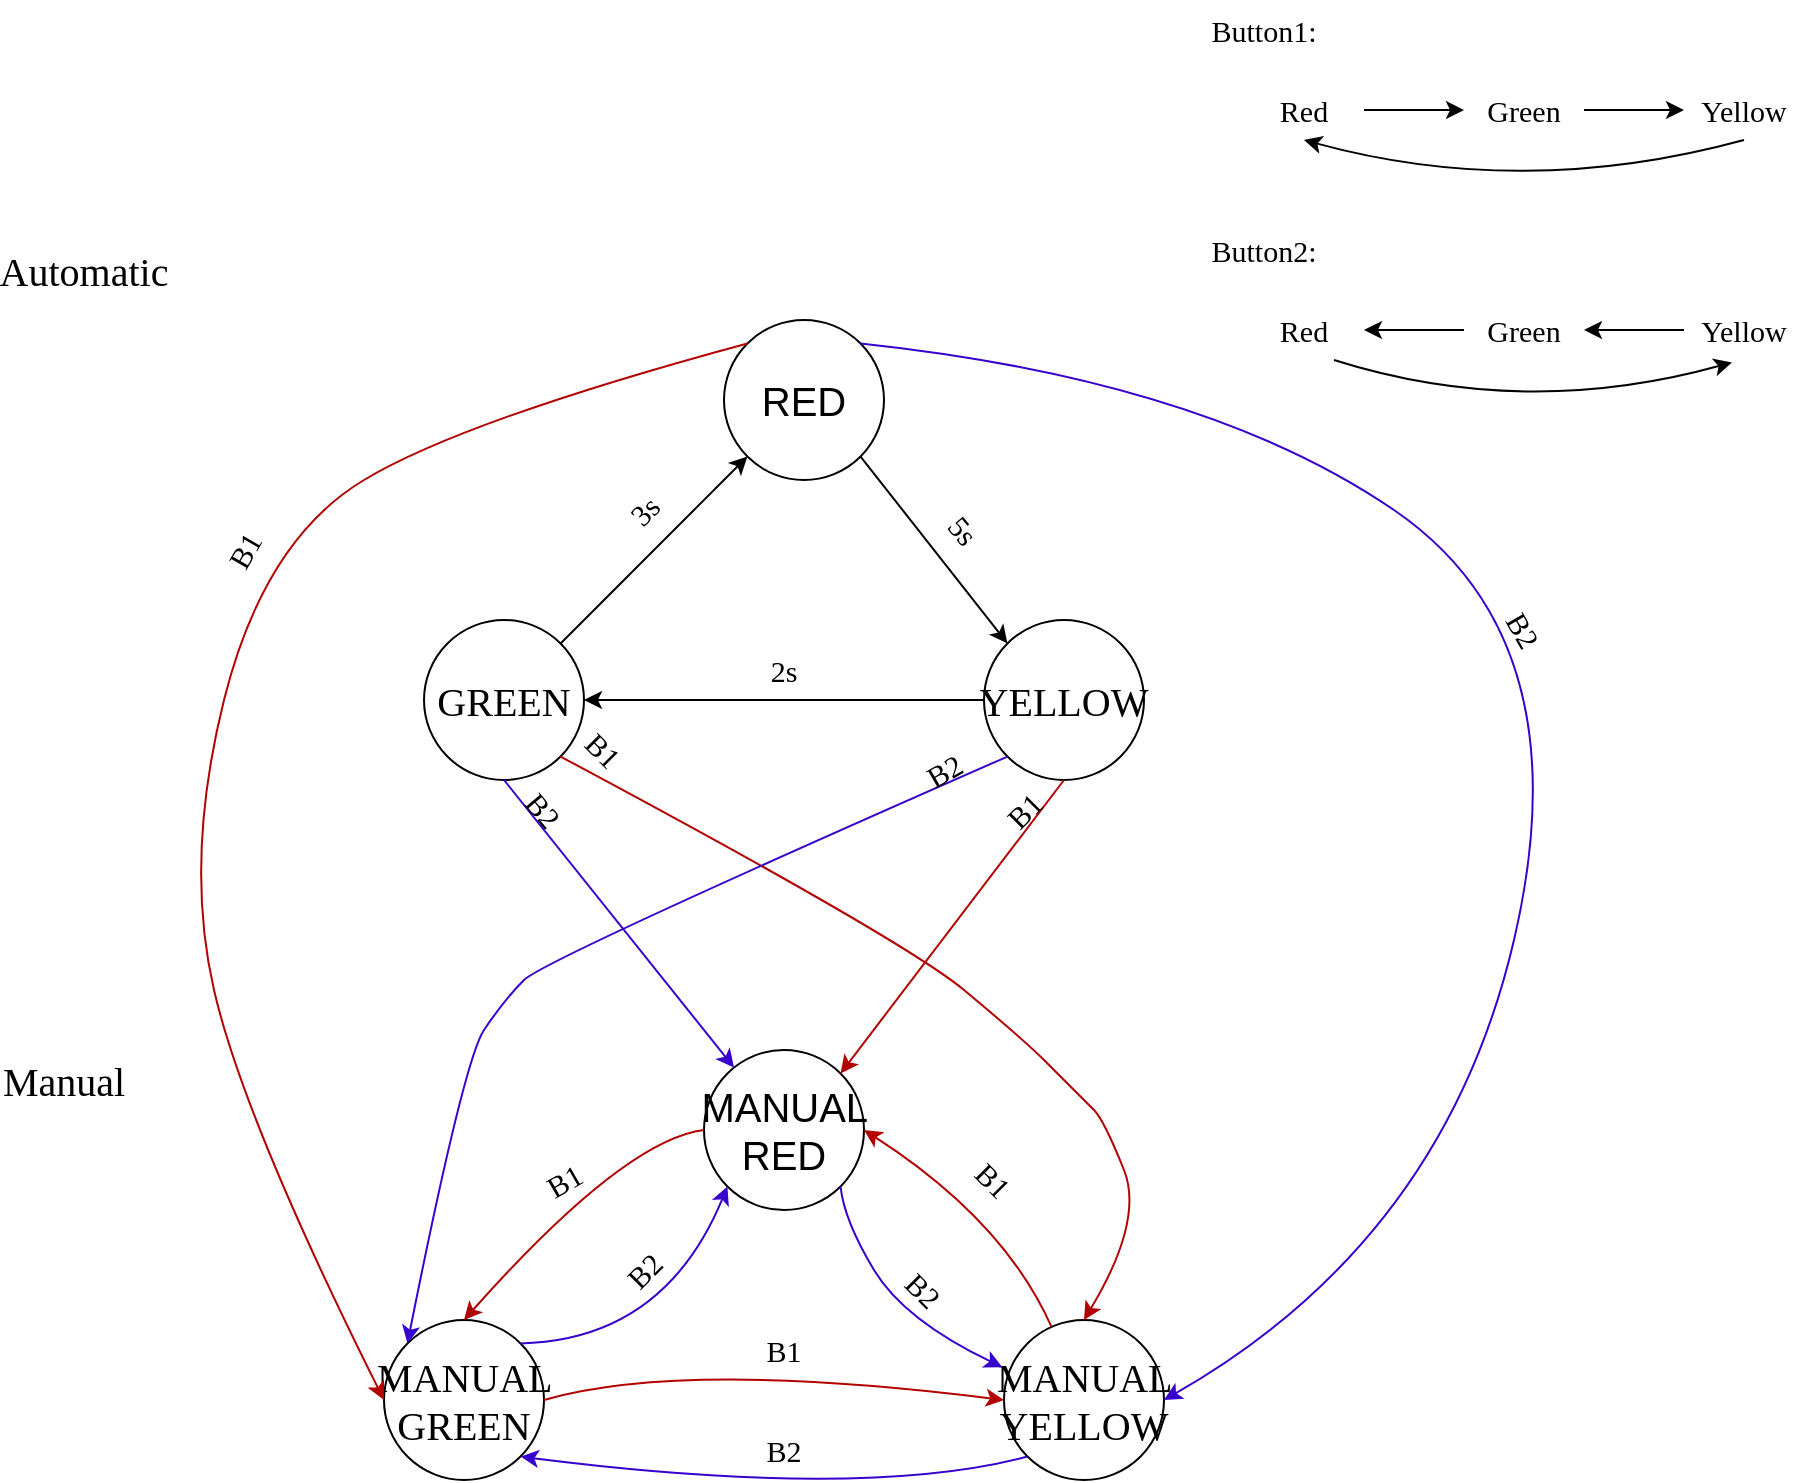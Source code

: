 <mxfile version="20.3.0" type="device"><diagram id="dYOhULRa3hlS2biGUmhT" name="Page-1"><mxGraphModel dx="1888" dy="1789" grid="1" gridSize="10" guides="1" tooltips="1" connect="1" arrows="1" fold="1" page="1" pageScale="1" pageWidth="850" pageHeight="1100" math="0" shadow="0"><root><mxCell id="0"/><mxCell id="1" parent="0"/><mxCell id="rt4xNj7hblsDY9SN8Bis-2" value="RED" style="ellipse;whiteSpace=wrap;html=1;aspect=fixed;fillColor=none;fontSize=20;" vertex="1" parent="1"><mxGeometry x="260" y="50" width="80" height="80" as="geometry"/></mxCell><mxCell id="rt4xNj7hblsDY9SN8Bis-3" value="GREEN&lt;br&gt;" style="ellipse;whiteSpace=wrap;html=1;aspect=fixed;fontFamily=Times New Roman;fontSize=20;fillColor=default;" vertex="1" parent="1"><mxGeometry x="110" y="200" width="80" height="80" as="geometry"/></mxCell><mxCell id="rt4xNj7hblsDY9SN8Bis-4" value="YELLOW" style="ellipse;whiteSpace=wrap;html=1;aspect=fixed;fontFamily=Times New Roman;fontSize=20;fillColor=default;" vertex="1" parent="1"><mxGeometry x="390" y="200" width="80" height="80" as="geometry"/></mxCell><mxCell id="rt4xNj7hblsDY9SN8Bis-5" value="MANUAL RED" style="ellipse;whiteSpace=wrap;html=1;aspect=fixed;fillColor=none;fontSize=20;" vertex="1" parent="1"><mxGeometry x="250" y="415" width="80" height="80" as="geometry"/></mxCell><mxCell id="rt4xNj7hblsDY9SN8Bis-6" value="MANUAL GREEN" style="ellipse;whiteSpace=wrap;html=1;aspect=fixed;fontFamily=Times New Roman;fontSize=20;fillColor=default;" vertex="1" parent="1"><mxGeometry x="90" y="550" width="80" height="80" as="geometry"/></mxCell><mxCell id="rt4xNj7hblsDY9SN8Bis-7" value="MANUAL YELLOW" style="ellipse;whiteSpace=wrap;html=1;aspect=fixed;fontFamily=Times New Roman;fontSize=20;fillColor=default;" vertex="1" parent="1"><mxGeometry x="400" y="550" width="80" height="80" as="geometry"/></mxCell><mxCell id="rt4xNj7hblsDY9SN8Bis-8" value="Automatic" style="text;html=1;strokeColor=none;fillColor=none;align=center;verticalAlign=middle;whiteSpace=wrap;rounded=0;fontFamily=Times New Roman;fontSize=20;" vertex="1" parent="1"><mxGeometry x="-90" y="10" width="60" height="30" as="geometry"/></mxCell><mxCell id="rt4xNj7hblsDY9SN8Bis-10" value="Manual" style="text;html=1;strokeColor=none;fillColor=none;align=center;verticalAlign=middle;whiteSpace=wrap;rounded=0;fontFamily=Times New Roman;fontSize=20;" vertex="1" parent="1"><mxGeometry x="-100" y="415" width="60" height="30" as="geometry"/></mxCell><mxCell id="rt4xNj7hblsDY9SN8Bis-13" value="" style="endArrow=classic;html=1;rounded=0;fontFamily=Times New Roman;fontSize=20;entryX=0;entryY=0;entryDx=0;entryDy=0;exitX=1;exitY=1;exitDx=0;exitDy=0;" edge="1" parent="1" source="rt4xNj7hblsDY9SN8Bis-2" target="rt4xNj7hblsDY9SN8Bis-4"><mxGeometry width="50" height="50" relative="1" as="geometry"><mxPoint x="330" y="180" as="sourcePoint"/><mxPoint x="380" y="130" as="targetPoint"/></mxGeometry></mxCell><mxCell id="rt4xNj7hblsDY9SN8Bis-14" value="" style="endArrow=classic;html=1;rounded=0;fontFamily=Times New Roman;fontSize=20;entryX=1;entryY=0.5;entryDx=0;entryDy=0;exitX=0;exitY=0.5;exitDx=0;exitDy=0;" edge="1" parent="1" source="rt4xNj7hblsDY9SN8Bis-4" target="rt4xNj7hblsDY9SN8Bis-3"><mxGeometry width="50" height="50" relative="1" as="geometry"><mxPoint x="275" y="265" as="sourcePoint"/><mxPoint x="325" y="215" as="targetPoint"/></mxGeometry></mxCell><mxCell id="rt4xNj7hblsDY9SN8Bis-15" value="" style="endArrow=classic;html=1;rounded=0;fontFamily=Times New Roman;fontSize=20;entryX=0;entryY=1;entryDx=0;entryDy=0;exitX=1;exitY=0;exitDx=0;exitDy=0;" edge="1" parent="1" source="rt4xNj7hblsDY9SN8Bis-3" target="rt4xNj7hblsDY9SN8Bis-2"><mxGeometry width="50" height="50" relative="1" as="geometry"><mxPoint x="180" y="180" as="sourcePoint"/><mxPoint x="230" y="130" as="targetPoint"/></mxGeometry></mxCell><mxCell id="rt4xNj7hblsDY9SN8Bis-16" value="5s" style="text;html=1;strokeColor=none;fillColor=none;align=center;verticalAlign=middle;whiteSpace=wrap;rounded=0;fontFamily=Times New Roman;fontSize=15;rotation=50;" vertex="1" parent="1"><mxGeometry x="350" y="140" width="60" height="30" as="geometry"/></mxCell><mxCell id="rt4xNj7hblsDY9SN8Bis-17" value="2s" style="text;html=1;strokeColor=none;fillColor=none;align=center;verticalAlign=middle;whiteSpace=wrap;rounded=0;fontFamily=Times New Roman;fontSize=15;" vertex="1" parent="1"><mxGeometry x="260" y="210" width="60" height="30" as="geometry"/></mxCell><mxCell id="rt4xNj7hblsDY9SN8Bis-18" value="3s" style="text;html=1;strokeColor=none;fillColor=none;align=center;verticalAlign=middle;whiteSpace=wrap;rounded=0;fontFamily=Times New Roman;fontSize=15;rotation=-45;" vertex="1" parent="1"><mxGeometry x="190" y="130" width="60" height="30" as="geometry"/></mxCell><mxCell id="rt4xNj7hblsDY9SN8Bis-19" value="" style="curved=1;endArrow=classic;html=1;rounded=0;fontFamily=Times New Roman;fontSize=20;entryX=-0.01;entryY=0.295;entryDx=0;entryDy=0;exitX=1;exitY=1;exitDx=0;exitDy=0;entryPerimeter=0;fillColor=#6a00ff;strokeColor=#3700CC;" edge="1" parent="1" source="rt4xNj7hblsDY9SN8Bis-5" target="rt4xNj7hblsDY9SN8Bis-7"><mxGeometry width="50" height="50" relative="1" as="geometry"><mxPoint x="340" y="530" as="sourcePoint"/><mxPoint x="390" y="480" as="targetPoint"/><Array as="points"><mxPoint x="320" y="500"/><mxPoint x="350" y="550"/></Array></mxGeometry></mxCell><mxCell id="rt4xNj7hblsDY9SN8Bis-20" value="" style="curved=1;endArrow=classic;html=1;rounded=0;fontFamily=Times New Roman;fontSize=20;entryX=1;entryY=0.5;entryDx=0;entryDy=0;fillColor=#e51400;strokeColor=#B20000;" edge="1" parent="1" source="rt4xNj7hblsDY9SN8Bis-7" target="rt4xNj7hblsDY9SN8Bis-5"><mxGeometry width="50" height="50" relative="1" as="geometry"><mxPoint x="385.004" y="430.004" as="sourcePoint"/><mxPoint x="465.92" y="520.32" as="targetPoint"/><Array as="points"><mxPoint x="400" y="500"/></Array></mxGeometry></mxCell><mxCell id="rt4xNj7hblsDY9SN8Bis-21" value="" style="curved=1;endArrow=classic;html=1;rounded=0;fontFamily=Times New Roman;fontSize=20;entryX=0;entryY=0.5;entryDx=0;entryDy=0;exitX=1;exitY=0.5;exitDx=0;exitDy=0;fillColor=#e51400;strokeColor=#B20000;" edge="1" parent="1" source="rt4xNj7hblsDY9SN8Bis-6" target="rt4xNj7hblsDY9SN8Bis-7"><mxGeometry width="50" height="50" relative="1" as="geometry"><mxPoint x="200" y="615" as="sourcePoint"/><mxPoint x="250" y="565" as="targetPoint"/><Array as="points"><mxPoint x="240" y="570"/></Array></mxGeometry></mxCell><mxCell id="rt4xNj7hblsDY9SN8Bis-22" value="" style="curved=1;endArrow=classic;html=1;rounded=0;fontFamily=Times New Roman;fontSize=20;entryX=1;entryY=1;entryDx=0;entryDy=0;exitX=0;exitY=1;exitDx=0;exitDy=0;fillColor=#6a00ff;strokeColor=#3700CC;" edge="1" parent="1" source="rt4xNj7hblsDY9SN8Bis-7" target="rt4xNj7hblsDY9SN8Bis-6"><mxGeometry width="50" height="50" relative="1" as="geometry"><mxPoint x="275" y="670" as="sourcePoint"/><mxPoint x="325" y="620" as="targetPoint"/><Array as="points"><mxPoint x="330" y="640"/></Array></mxGeometry></mxCell><mxCell id="rt4xNj7hblsDY9SN8Bis-24" value="" style="curved=1;endArrow=classic;html=1;rounded=0;fontFamily=Times New Roman;fontSize=20;entryX=0;entryY=1;entryDx=0;entryDy=0;exitX=1;exitY=0;exitDx=0;exitDy=0;fillColor=#6a00ff;strokeColor=#3700CC;" edge="1" parent="1" source="rt4xNj7hblsDY9SN8Bis-6" target="rt4xNj7hblsDY9SN8Bis-5"><mxGeometry width="50" height="50" relative="1" as="geometry"><mxPoint x="180" y="560" as="sourcePoint"/><mxPoint x="230" y="510" as="targetPoint"/><Array as="points"><mxPoint x="230" y="560"/></Array></mxGeometry></mxCell><mxCell id="rt4xNj7hblsDY9SN8Bis-25" value="" style="curved=1;endArrow=classic;html=1;rounded=0;fontFamily=Times New Roman;fontSize=20;entryX=0.5;entryY=0;entryDx=0;entryDy=0;exitX=0;exitY=0.5;exitDx=0;exitDy=0;fillColor=#e51400;strokeColor=#B20000;" edge="1" parent="1" source="rt4xNj7hblsDY9SN8Bis-5" target="rt4xNj7hblsDY9SN8Bis-6"><mxGeometry width="50" height="50" relative="1" as="geometry"><mxPoint x="150" y="490" as="sourcePoint"/><mxPoint x="200" y="440" as="targetPoint"/><Array as="points"><mxPoint x="210" y="460"/></Array></mxGeometry></mxCell><mxCell id="rt4xNj7hblsDY9SN8Bis-27" value="B1" style="text;html=1;strokeColor=none;fillColor=none;align=center;verticalAlign=middle;whiteSpace=wrap;rounded=0;fontFamily=Times New Roman;fontSize=15;rotation=-30;" vertex="1" parent="1"><mxGeometry x="150" y="465" width="60" height="30" as="geometry"/></mxCell><mxCell id="rt4xNj7hblsDY9SN8Bis-28" value="B1" style="text;html=1;strokeColor=none;fillColor=none;align=center;verticalAlign=middle;whiteSpace=wrap;rounded=0;fontFamily=Times New Roman;fontSize=15;rotation=0;" vertex="1" parent="1"><mxGeometry x="260" y="550" width="60" height="30" as="geometry"/></mxCell><mxCell id="rt4xNj7hblsDY9SN8Bis-29" value="B1" style="text;html=1;strokeColor=none;fillColor=none;align=center;verticalAlign=middle;whiteSpace=wrap;rounded=0;fontFamily=Times New Roman;fontSize=15;rotation=45;" vertex="1" parent="1"><mxGeometry x="365" y="465" width="60" height="30" as="geometry"/></mxCell><mxCell id="rt4xNj7hblsDY9SN8Bis-31" value="B2" style="text;html=1;strokeColor=none;fillColor=none;align=center;verticalAlign=middle;whiteSpace=wrap;rounded=0;fontFamily=Times New Roman;fontSize=15;rotation=-45;" vertex="1" parent="1"><mxGeometry x="190" y="510" width="60" height="30" as="geometry"/></mxCell><mxCell id="rt4xNj7hblsDY9SN8Bis-32" value="B2" style="text;html=1;strokeColor=none;fillColor=none;align=center;verticalAlign=middle;whiteSpace=wrap;rounded=0;fontFamily=Times New Roman;fontSize=15;rotation=0;" vertex="1" parent="1"><mxGeometry x="260" y="600" width="60" height="30" as="geometry"/></mxCell><mxCell id="rt4xNj7hblsDY9SN8Bis-33" value="B2" style="text;html=1;strokeColor=none;fillColor=none;align=center;verticalAlign=middle;whiteSpace=wrap;rounded=0;fontFamily=Times New Roman;fontSize=15;rotation=45;" vertex="1" parent="1"><mxGeometry x="330" y="520" width="60" height="30" as="geometry"/></mxCell><mxCell id="rt4xNj7hblsDY9SN8Bis-36" value="" style="curved=1;endArrow=classic;html=1;rounded=0;fontFamily=Times New Roman;fontSize=15;entryX=0;entryY=0.5;entryDx=0;entryDy=0;exitX=0;exitY=0;exitDx=0;exitDy=0;fillColor=#e51400;strokeColor=#B20000;" edge="1" parent="1" source="rt4xNj7hblsDY9SN8Bis-2" target="rt4xNj7hblsDY9SN8Bis-6"><mxGeometry width="50" height="50" relative="1" as="geometry"><mxPoint x="80" y="70" as="sourcePoint"/><mxPoint x="70" y="300" as="targetPoint"/><Array as="points"><mxPoint x="130" y="100"/><mxPoint x="30" y="160"/><mxPoint x="-10" y="320"/><mxPoint x="20" y="450"/></Array></mxGeometry></mxCell><mxCell id="rt4xNj7hblsDY9SN8Bis-37" value="B1" style="text;html=1;strokeColor=none;fillColor=none;align=center;verticalAlign=middle;whiteSpace=wrap;rounded=0;fontFamily=Times New Roman;fontSize=15;rotation=-60;" vertex="1" parent="1"><mxGeometry x="-10" y="150" width="60" height="30" as="geometry"/></mxCell><mxCell id="rt4xNj7hblsDY9SN8Bis-39" value="Button1:" style="text;html=1;strokeColor=none;fillColor=none;align=center;verticalAlign=middle;whiteSpace=wrap;rounded=0;fontFamily=Times New Roman;fontSize=15;" vertex="1" parent="1"><mxGeometry x="500" y="-110" width="60" height="30" as="geometry"/></mxCell><mxCell id="rt4xNj7hblsDY9SN8Bis-40" value="Red" style="text;html=1;strokeColor=none;fillColor=none;align=center;verticalAlign=middle;whiteSpace=wrap;rounded=0;fontFamily=Times New Roman;fontSize=15;" vertex="1" parent="1"><mxGeometry x="520" y="-70" width="60" height="30" as="geometry"/></mxCell><mxCell id="rt4xNj7hblsDY9SN8Bis-41" value="Green" style="text;html=1;strokeColor=none;fillColor=none;align=center;verticalAlign=middle;whiteSpace=wrap;rounded=0;fontFamily=Times New Roman;fontSize=15;" vertex="1" parent="1"><mxGeometry x="630" y="-70" width="60" height="30" as="geometry"/></mxCell><mxCell id="rt4xNj7hblsDY9SN8Bis-42" value="Yellow" style="text;html=1;strokeColor=none;fillColor=none;align=center;verticalAlign=middle;whiteSpace=wrap;rounded=0;fontFamily=Times New Roman;fontSize=15;" vertex="1" parent="1"><mxGeometry x="740" y="-70" width="60" height="30" as="geometry"/></mxCell><mxCell id="rt4xNj7hblsDY9SN8Bis-43" value="" style="endArrow=classic;html=1;rounded=0;fontFamily=Times New Roman;fontSize=15;entryX=0;entryY=0.5;entryDx=0;entryDy=0;exitX=1;exitY=0.5;exitDx=0;exitDy=0;" edge="1" parent="1" source="rt4xNj7hblsDY9SN8Bis-40" target="rt4xNj7hblsDY9SN8Bis-41"><mxGeometry width="50" height="50" relative="1" as="geometry"><mxPoint x="560" y="-30" as="sourcePoint"/><mxPoint x="610" y="-80" as="targetPoint"/></mxGeometry></mxCell><mxCell id="rt4xNj7hblsDY9SN8Bis-44" value="" style="endArrow=classic;html=1;rounded=0;fontFamily=Times New Roman;fontSize=15;entryX=0;entryY=0.5;entryDx=0;entryDy=0;exitX=1;exitY=0.5;exitDx=0;exitDy=0;" edge="1" parent="1" source="rt4xNj7hblsDY9SN8Bis-41" target="rt4xNj7hblsDY9SN8Bis-42"><mxGeometry width="50" height="50" relative="1" as="geometry"><mxPoint x="690" y="-40" as="sourcePoint"/><mxPoint x="740" y="-90" as="targetPoint"/></mxGeometry></mxCell><mxCell id="rt4xNj7hblsDY9SN8Bis-45" value="" style="curved=1;endArrow=classic;html=1;rounded=0;fontFamily=Times New Roman;fontSize=15;entryX=0.5;entryY=1;entryDx=0;entryDy=0;exitX=0.5;exitY=1;exitDx=0;exitDy=0;" edge="1" parent="1" source="rt4xNj7hblsDY9SN8Bis-42" target="rt4xNj7hblsDY9SN8Bis-40"><mxGeometry width="50" height="50" relative="1" as="geometry"><mxPoint x="660" y="40" as="sourcePoint"/><mxPoint x="710" y="-10" as="targetPoint"/><Array as="points"><mxPoint x="660" y="-10"/></Array></mxGeometry></mxCell><mxCell id="rt4xNj7hblsDY9SN8Bis-46" value="Button2:" style="text;html=1;strokeColor=none;fillColor=none;align=center;verticalAlign=middle;whiteSpace=wrap;rounded=0;fontFamily=Times New Roman;fontSize=15;" vertex="1" parent="1"><mxGeometry x="500" width="60" height="30" as="geometry"/></mxCell><mxCell id="rt4xNj7hblsDY9SN8Bis-47" value="Red" style="text;html=1;strokeColor=none;fillColor=none;align=center;verticalAlign=middle;whiteSpace=wrap;rounded=0;fontFamily=Times New Roman;fontSize=15;" vertex="1" parent="1"><mxGeometry x="520" y="40" width="60" height="30" as="geometry"/></mxCell><mxCell id="rt4xNj7hblsDY9SN8Bis-48" value="Green" style="text;html=1;strokeColor=none;fillColor=none;align=center;verticalAlign=middle;whiteSpace=wrap;rounded=0;fontFamily=Times New Roman;fontSize=15;" vertex="1" parent="1"><mxGeometry x="630" y="40" width="60" height="30" as="geometry"/></mxCell><mxCell id="rt4xNj7hblsDY9SN8Bis-54" value="" style="edgeStyle=orthogonalEdgeStyle;rounded=0;orthogonalLoop=1;jettySize=auto;html=1;fontFamily=Times New Roman;fontSize=15;" edge="1" parent="1" source="rt4xNj7hblsDY9SN8Bis-49" target="rt4xNj7hblsDY9SN8Bis-48"><mxGeometry relative="1" as="geometry"/></mxCell><mxCell id="rt4xNj7hblsDY9SN8Bis-49" value="Yellow" style="text;html=1;strokeColor=none;fillColor=none;align=center;verticalAlign=middle;whiteSpace=wrap;rounded=0;fontFamily=Times New Roman;fontSize=15;" vertex="1" parent="1"><mxGeometry x="740" y="40" width="60" height="30" as="geometry"/></mxCell><mxCell id="rt4xNj7hblsDY9SN8Bis-50" value="" style="endArrow=classic;html=1;rounded=0;fontFamily=Times New Roman;fontSize=15;exitX=0;exitY=0.5;exitDx=0;exitDy=0;entryX=1;entryY=0.5;entryDx=0;entryDy=0;" edge="1" parent="1" source="rt4xNj7hblsDY9SN8Bis-48" target="rt4xNj7hblsDY9SN8Bis-47"><mxGeometry width="50" height="50" relative="1" as="geometry"><mxPoint x="560" y="80" as="sourcePoint"/><mxPoint x="610" y="30" as="targetPoint"/></mxGeometry></mxCell><mxCell id="rt4xNj7hblsDY9SN8Bis-52" value="" style="curved=1;endArrow=classic;html=1;rounded=0;fontFamily=Times New Roman;fontSize=15;exitX=0.75;exitY=1;exitDx=0;exitDy=0;entryX=0.4;entryY=1.04;entryDx=0;entryDy=0;entryPerimeter=0;" edge="1" parent="1" source="rt4xNj7hblsDY9SN8Bis-47" target="rt4xNj7hblsDY9SN8Bis-49"><mxGeometry width="50" height="50" relative="1" as="geometry"><mxPoint x="660" y="150" as="sourcePoint"/><mxPoint x="800" y="120" as="targetPoint"/><Array as="points"><mxPoint x="660" y="100"/></Array></mxGeometry></mxCell><mxCell id="rt4xNj7hblsDY9SN8Bis-58" value="" style="curved=1;endArrow=classic;html=1;rounded=0;fontFamily=Times New Roman;fontSize=15;entryX=0.5;entryY=0;entryDx=0;entryDy=0;exitX=1;exitY=1;exitDx=0;exitDy=0;fillColor=#e51400;strokeColor=#B20000;" edge="1" parent="1" source="rt4xNj7hblsDY9SN8Bis-3" target="rt4xNj7hblsDY9SN8Bis-7"><mxGeometry width="50" height="50" relative="1" as="geometry"><mxPoint x="250" y="330" as="sourcePoint"/><mxPoint x="450" y="380" as="targetPoint"/><Array as="points"><mxPoint x="350" y="360"/><mxPoint x="410" y="410"/><mxPoint x="430" y="430"/><mxPoint x="440" y="440"/><mxPoint x="450" y="450"/><mxPoint x="470" y="500"/></Array></mxGeometry></mxCell><mxCell id="rt4xNj7hblsDY9SN8Bis-59" value="B1" style="text;html=1;strokeColor=none;fillColor=none;align=center;verticalAlign=middle;whiteSpace=wrap;rounded=0;fontFamily=Times New Roman;fontSize=15;rotation=45;" vertex="1" parent="1"><mxGeometry x="170" y="250" width="60" height="30" as="geometry"/></mxCell><mxCell id="rt4xNj7hblsDY9SN8Bis-60" value="" style="endArrow=classic;html=1;rounded=0;fontFamily=Times New Roman;fontSize=15;entryX=1;entryY=0;entryDx=0;entryDy=0;exitX=0.5;exitY=1;exitDx=0;exitDy=0;fillColor=#e51400;strokeColor=#B20000;" edge="1" parent="1" source="rt4xNj7hblsDY9SN8Bis-4" target="rt4xNj7hblsDY9SN8Bis-5"><mxGeometry width="50" height="50" relative="1" as="geometry"><mxPoint x="320" y="320" as="sourcePoint"/><mxPoint x="370" y="270" as="targetPoint"/></mxGeometry></mxCell><mxCell id="rt4xNj7hblsDY9SN8Bis-61" value="B1" style="text;html=1;strokeColor=none;fillColor=none;align=center;verticalAlign=middle;whiteSpace=wrap;rounded=0;fontFamily=Times New Roman;fontSize=15;rotation=-45;" vertex="1" parent="1"><mxGeometry x="380" y="280" width="60" height="30" as="geometry"/></mxCell><mxCell id="rt4xNj7hblsDY9SN8Bis-62" value="" style="curved=1;endArrow=classic;html=1;rounded=0;fontFamily=Times New Roman;fontSize=15;entryX=1;entryY=0.5;entryDx=0;entryDy=0;exitX=1;exitY=0;exitDx=0;exitDy=0;fillColor=#6a00ff;strokeColor=#3700CC;" edge="1" parent="1" source="rt4xNj7hblsDY9SN8Bis-2" target="rt4xNj7hblsDY9SN8Bis-7"><mxGeometry width="50" height="50" relative="1" as="geometry"><mxPoint x="570" y="140" as="sourcePoint"/><mxPoint x="670" y="215" as="targetPoint"/><Array as="points"><mxPoint x="500" y="80"/><mxPoint x="690" y="210"/><mxPoint x="620" y="510"/></Array></mxGeometry></mxCell><mxCell id="rt4xNj7hblsDY9SN8Bis-63" value="B2" style="text;html=1;strokeColor=none;fillColor=none;align=center;verticalAlign=middle;whiteSpace=wrap;rounded=0;fontFamily=Times New Roman;fontSize=15;rotation=60;" vertex="1" parent="1"><mxGeometry x="630" y="190" width="60" height="30" as="geometry"/></mxCell><mxCell id="rt4xNj7hblsDY9SN8Bis-64" value="" style="endArrow=classic;html=1;rounded=0;fontFamily=Times New Roman;fontSize=15;exitX=0.5;exitY=1;exitDx=0;exitDy=0;fillColor=#6a00ff;strokeColor=#3700CC;" edge="1" parent="1" source="rt4xNj7hblsDY9SN8Bis-3" target="rt4xNj7hblsDY9SN8Bis-5"><mxGeometry width="50" height="50" relative="1" as="geometry"><mxPoint x="130" y="360" as="sourcePoint"/><mxPoint x="180" y="310" as="targetPoint"/></mxGeometry></mxCell><mxCell id="rt4xNj7hblsDY9SN8Bis-65" value="B2" style="text;html=1;strokeColor=none;fillColor=none;align=center;verticalAlign=middle;whiteSpace=wrap;rounded=0;fontFamily=Times New Roman;fontSize=15;rotation=50;" vertex="1" parent="1"><mxGeometry x="140" y="280" width="60" height="30" as="geometry"/></mxCell><mxCell id="rt4xNj7hblsDY9SN8Bis-68" value="" style="curved=1;endArrow=classic;html=1;rounded=0;fontFamily=Times New Roman;fontSize=15;entryX=0;entryY=0;entryDx=0;entryDy=0;exitX=0;exitY=1;exitDx=0;exitDy=0;fillColor=#6a00ff;strokeColor=#3700CC;" edge="1" parent="1" source="rt4xNj7hblsDY9SN8Bis-4" target="rt4xNj7hblsDY9SN8Bis-6"><mxGeometry width="50" height="50" relative="1" as="geometry"><mxPoint x="110" y="415" as="sourcePoint"/><mxPoint x="160" y="365" as="targetPoint"/><Array as="points"><mxPoint x="170" y="370"/><mxPoint x="150" y="390"/><mxPoint x="130" y="420"/></Array></mxGeometry></mxCell><mxCell id="rt4xNj7hblsDY9SN8Bis-69" value="B2" style="text;html=1;strokeColor=none;fillColor=none;align=center;verticalAlign=middle;whiteSpace=wrap;rounded=0;fontFamily=Times New Roman;fontSize=15;rotation=-30;" vertex="1" parent="1"><mxGeometry x="340" y="260" width="60" height="30" as="geometry"/></mxCell></root></mxGraphModel></diagram></mxfile>